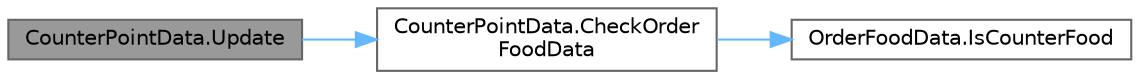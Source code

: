 digraph "CounterPointData.Update"
{
 // LATEX_PDF_SIZE
  bgcolor="transparent";
  edge [fontname=Helvetica,fontsize=10,labelfontname=Helvetica,labelfontsize=10];
  node [fontname=Helvetica,fontsize=10,shape=box,height=0.2,width=0.4];
  rankdir="LR";
  Node1 [id="Node000001",label="CounterPointData.Update",height=0.2,width=0.4,color="gray40", fillcolor="grey60", style="filled", fontcolor="black",tooltip=" "];
  Node1 -> Node2 [id="edge1_Node000001_Node000002",color="steelblue1",style="solid",tooltip=" "];
  Node2 [id="Node000002",label="CounterPointData.CheckOrder\lFoodData",height=0.2,width=0.4,color="grey40", fillcolor="white", style="filled",URL="$class_counter_point_data.html#a3755f067863f0fa79d1c5bc9e04fc326",tooltip=" "];
  Node2 -> Node3 [id="edge2_Node000002_Node000003",color="steelblue1",style="solid",tooltip=" "];
  Node3 [id="Node000003",label="OrderFoodData.IsCounterFood",height=0.2,width=0.4,color="grey40", fillcolor="white", style="filled",URL="$class_order_food_data.html#aa3c9ac681af1fb57bf87dddf8bdf1990",tooltip="カウンターに設置されている料理かどうか"];
}
